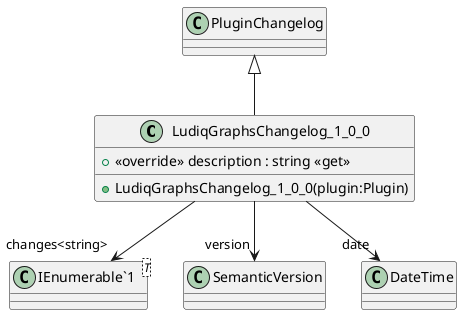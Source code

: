 @startuml
class LudiqGraphsChangelog_1_0_0 {
    + LudiqGraphsChangelog_1_0_0(plugin:Plugin)
    + <<override>> description : string <<get>>
}
class "IEnumerable`1"<T> {
}
PluginChangelog <|-- LudiqGraphsChangelog_1_0_0
LudiqGraphsChangelog_1_0_0 --> "version" SemanticVersion
LudiqGraphsChangelog_1_0_0 --> "date" DateTime
LudiqGraphsChangelog_1_0_0 --> "changes<string>" "IEnumerable`1"
@enduml
